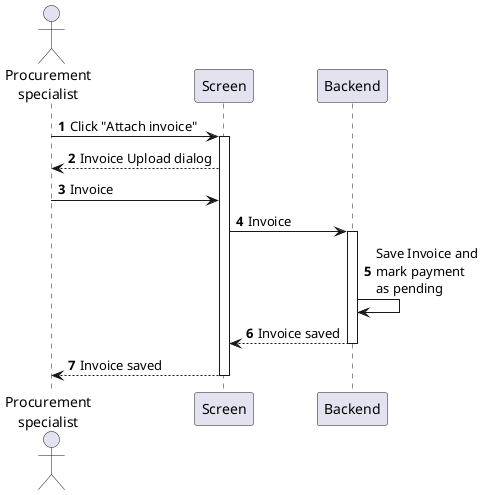@startuml purchase-order-attach-invoice
autonumber

actor "Procurement\nspecialist" as a
participant Screen as f
participant Backend as b

a -> f : Click "Attach invoice"
activate f
f --> a : Invoice Upload dialog
a -> f : Invoice
f -> b : Invoice
activate b
b -> b : Save Invoice and\nmark payment\nas pending
return Invoice saved
return Invoice saved
@enduml